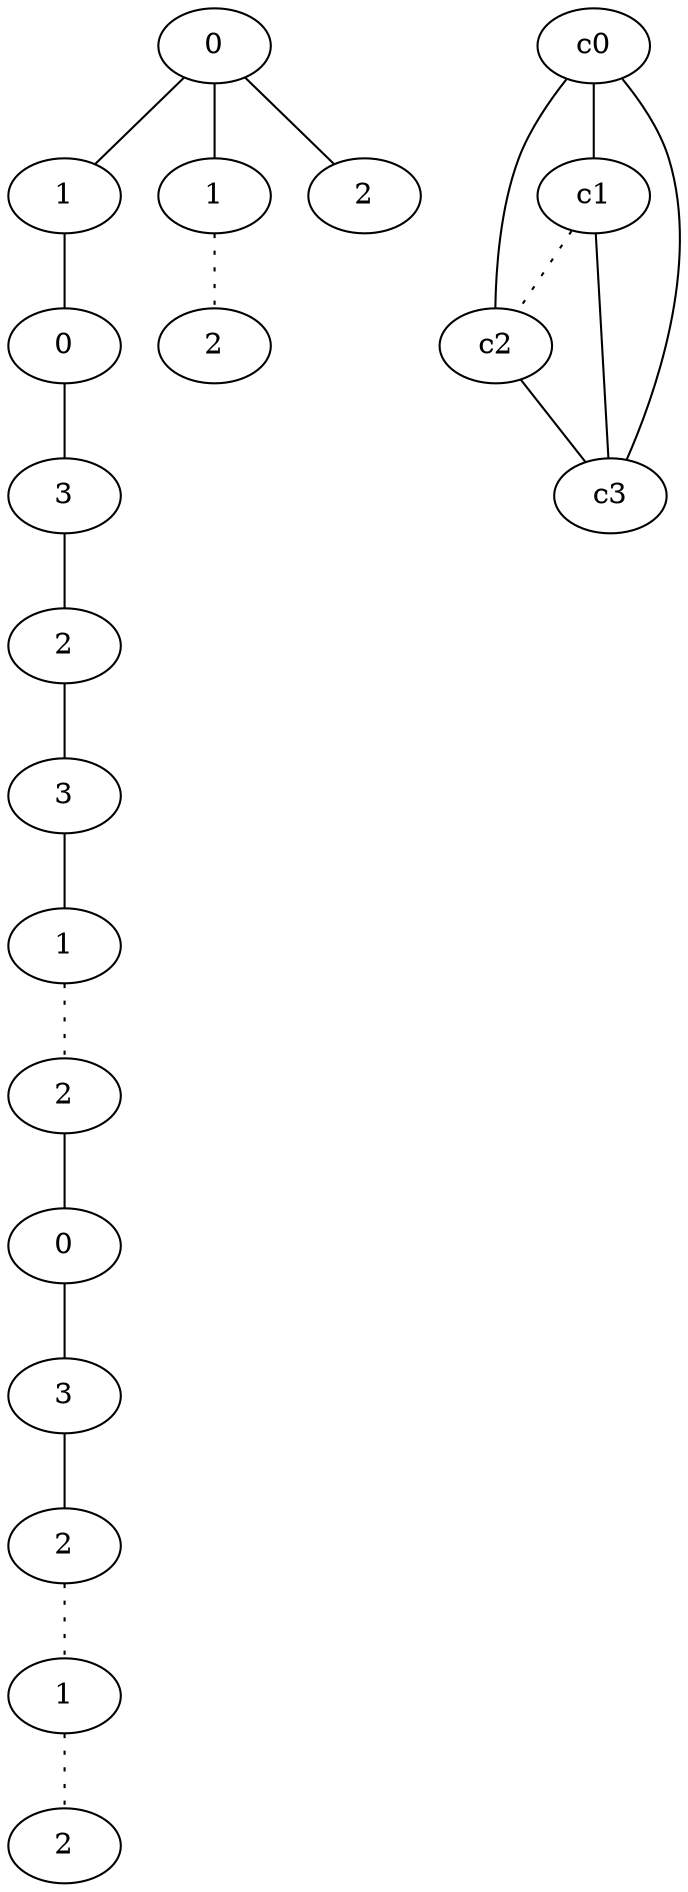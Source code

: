 graph {
a0[label=0];
a1[label=1];
a2[label=0];
a3[label=3];
a4[label=2];
a5[label=3];
a6[label=1];
a7[label=2];
a8[label=0];
a9[label=3];
a10[label=2];
a11[label=1];
a12[label=2];
a13[label=1];
a14[label=2];
a15[label=2];
a0 -- a1;
a0 -- a13;
a0 -- a15;
a1 -- a2;
a2 -- a3;
a3 -- a4;
a4 -- a5;
a5 -- a6;
a6 -- a7 [style=dotted];
a7 -- a8;
a8 -- a9;
a9 -- a10;
a10 -- a11 [style=dotted];
a11 -- a12 [style=dotted];
a13 -- a14 [style=dotted];
c0 -- c1;
c0 -- c2;
c0 -- c3;
c1 -- c2 [style=dotted];
c1 -- c3;
c2 -- c3;
}
